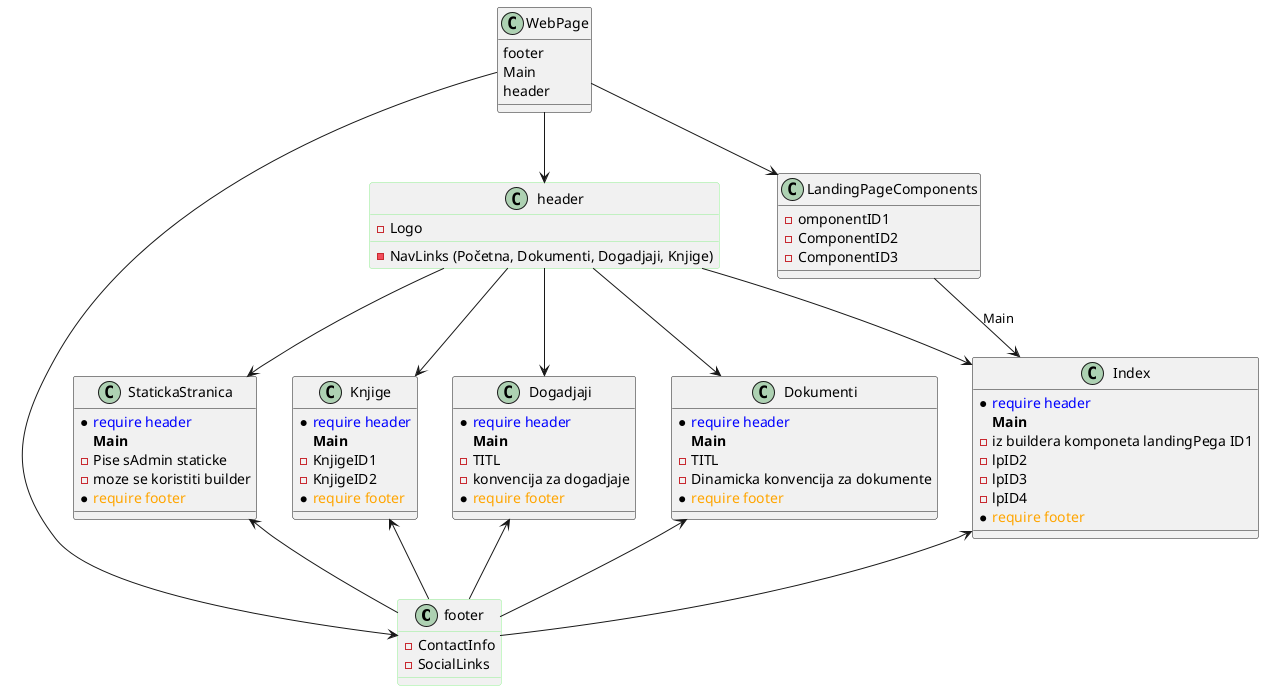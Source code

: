 @startuml
!define RECTANGLE class
!define GREEN_COLOR #90EE90

' Generalizovani footer i header (obojeni zeleno)
RECTANGLE footer #GREEN_COLOR {
- ContactInfo
- SocialLinks
}

RECTANGLE header #GREEN_COLOR {
- Logo
- NavLinks (Početna, Dokumenti, Dogadjaji, Knjige)
}

' WebPage kao centralni wrapper
RECTANGLE WebPage {
footer
Main
header
}

' Stranice sa zahtevom za header i footer
RECTANGLE Index {
*<color:blue>require header</color>
<b>Main</b>
- iz buildera komponeta landingPega ID1
- lpID2
- lpID3
- lpID4
*<color:orange>require footer</color>
}

RECTANGLE Dokumenti {
*<color:blue>require header</color>
<b>Main</b>
- TITL
- Dinamicka konvencija za dokumente
*<color:orange>require footer</color>
}

RECTANGLE Dogadjaji {
*<color:blue>require header</color>
<b>Main</b>
- TITL
- konvencija za dogadjaje
*<color:orange>require footer</color>
}

RECTANGLE Knjige {
*<color:blue>require header</color>
<b>Main</b>
- KnjigeID1
- KnjigeID2
*<color:orange>require footer</color>
}

RECTANGLE StatickaStranica {
*<color:blue>require header</color>
<b>Main</b>
-Pise sAdmin staticke
-moze se koristiti builder
*<color:orange>require footer</color>
}


' LandingPageComponents vezan samo za Index
RECTANGLE LandingPageComponents {
- omponentID1
- ComponentID2
- ComponentID3
}

' Strelice: footer ide gore, header ide dole
footer -up-> Index
header -down-> Index

footer -up-> Dokumenti
header -down-> Dokumenti

footer -up-> Dogadjaji
header -down-> Dogadjaji

footer -up-> Knjige
header -down-> Knjige

footer -up-> StatickaStranica
header -down-> StatickaStranica



' LandingPageComponents povezan sa Index kroz Main
LandingPageComponents --> Index : Main
WebPage --> LandingPageComponents
' WebPage povezan sa footer i header radi hijerarhije
WebPage --> footer
WebPage --> header
@enduml
